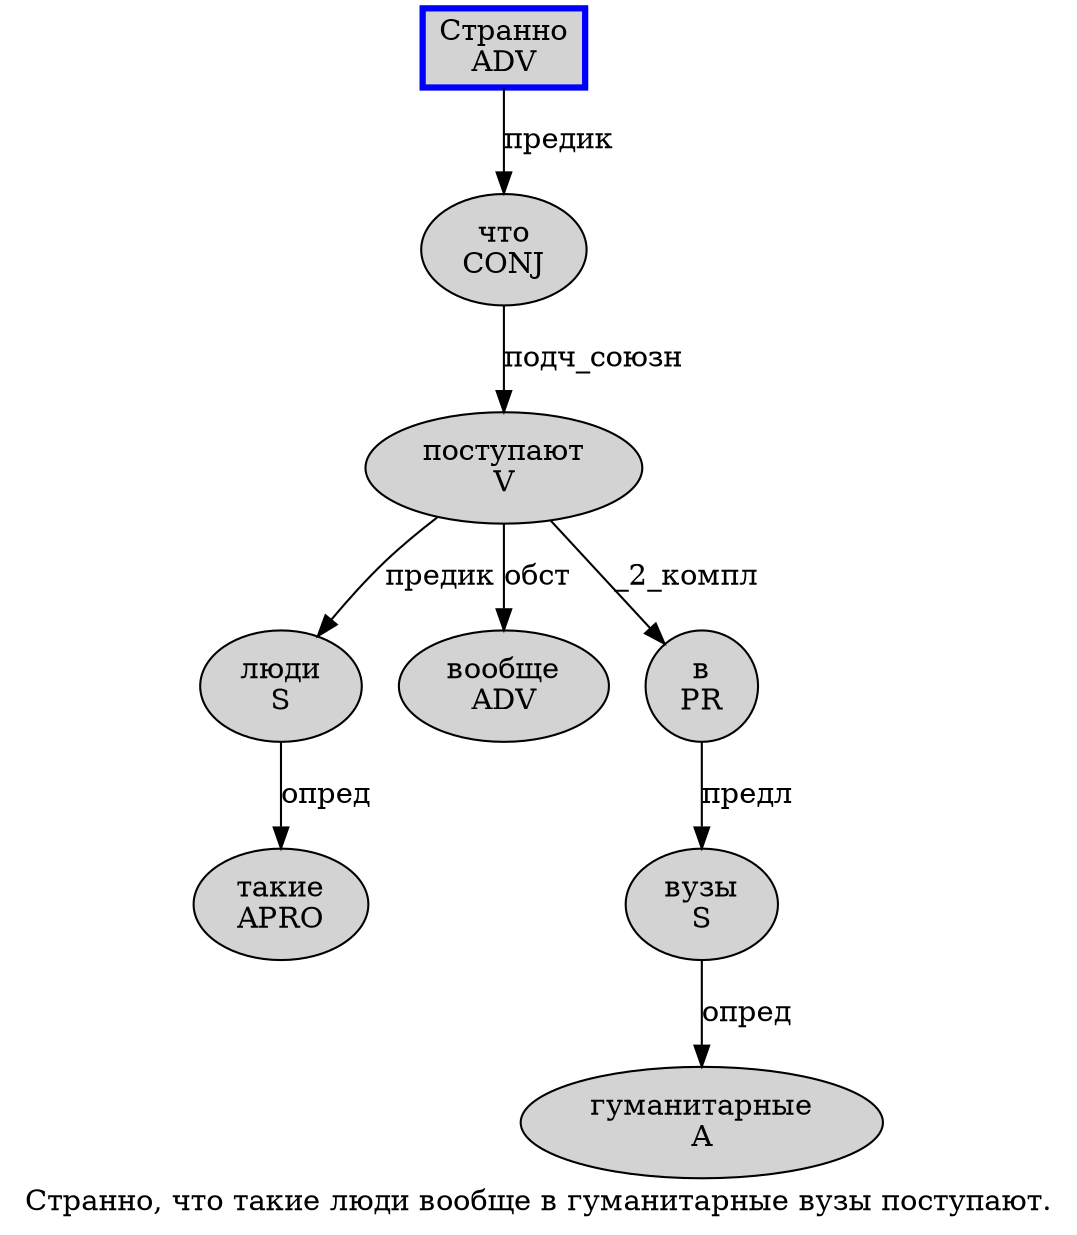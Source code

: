 digraph SENTENCE_295 {
	graph [label="Странно, что такие люди вообще в гуманитарные вузы поступают."]
	node [style=filled]
		0 [label="Странно
ADV" color=blue fillcolor=lightgray penwidth=3 shape=box]
		2 [label="что
CONJ" color="" fillcolor=lightgray penwidth=1 shape=ellipse]
		3 [label="такие
APRO" color="" fillcolor=lightgray penwidth=1 shape=ellipse]
		4 [label="люди
S" color="" fillcolor=lightgray penwidth=1 shape=ellipse]
		5 [label="вообще
ADV" color="" fillcolor=lightgray penwidth=1 shape=ellipse]
		6 [label="в
PR" color="" fillcolor=lightgray penwidth=1 shape=ellipse]
		7 [label="гуманитарные
A" color="" fillcolor=lightgray penwidth=1 shape=ellipse]
		8 [label="вузы
S" color="" fillcolor=lightgray penwidth=1 shape=ellipse]
		9 [label="поступают
V" color="" fillcolor=lightgray penwidth=1 shape=ellipse]
			9 -> 4 [label="предик"]
			9 -> 5 [label="обст"]
			9 -> 6 [label="_2_компл"]
			2 -> 9 [label="подч_союзн"]
			6 -> 8 [label="предл"]
			4 -> 3 [label="опред"]
			0 -> 2 [label="предик"]
			8 -> 7 [label="опред"]
}